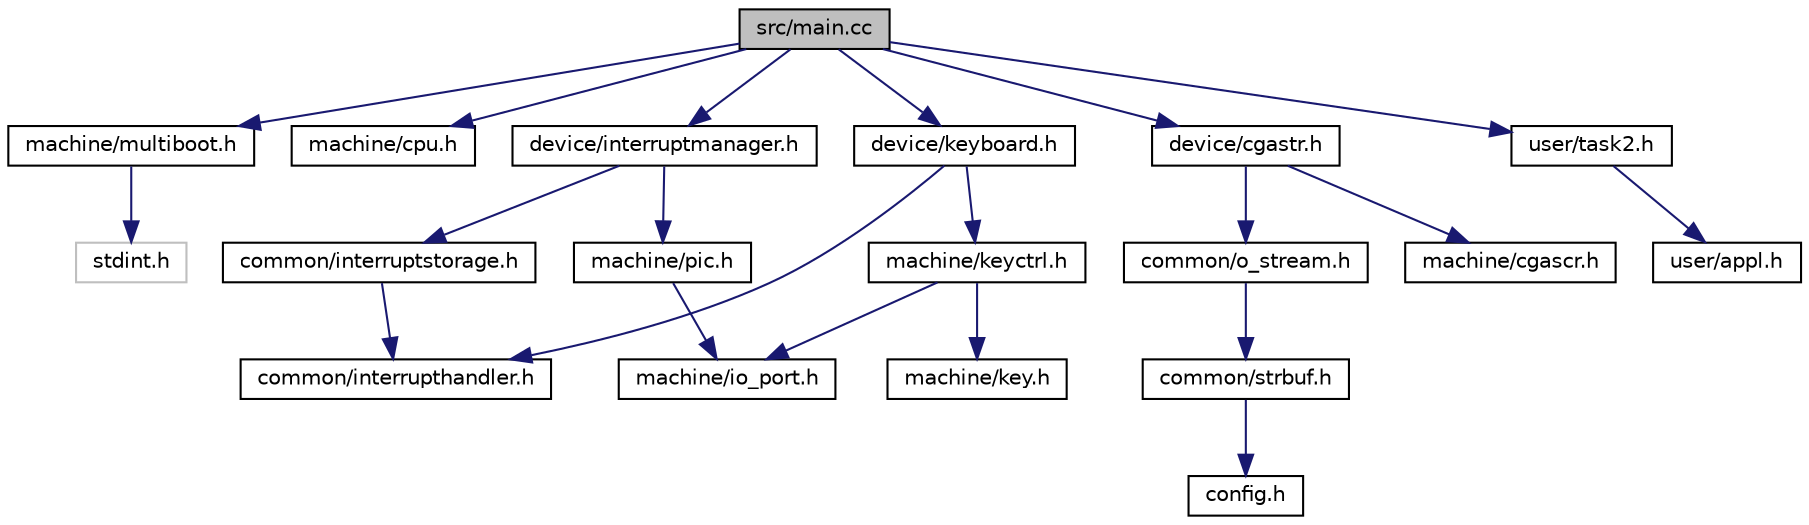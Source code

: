 digraph G
{
  bgcolor="transparent";
  edge [fontname="Helvetica",fontsize="10",labelfontname="Helvetica",labelfontsize="10"];
  node [fontname="Helvetica",fontsize="10",shape=record];
  Node1 [label="src/main.cc",height=0.2,width=0.4,color="black", fillcolor="grey75", style="filled" fontcolor="black"];
  Node1 -> Node2 [color="midnightblue",fontsize="10",style="solid",fontname="Helvetica"];
  Node2 [label="machine/multiboot.h",height=0.2,width=0.4,color="black",URL="$multiboot_8h.html"];
  Node2 -> Node3 [color="midnightblue",fontsize="10",style="solid",fontname="Helvetica"];
  Node3 [label="stdint.h",height=0.2,width=0.4,color="grey75"];
  Node1 -> Node4 [color="midnightblue",fontsize="10",style="solid",fontname="Helvetica"];
  Node4 [label="machine/cpu.h",height=0.2,width=0.4,color="black",URL="$machine_2cpu_8h.html"];
  Node1 -> Node5 [color="midnightblue",fontsize="10",style="solid",fontname="Helvetica"];
  Node5 [label="device/interruptmanager.h",height=0.2,width=0.4,color="black",URL="$interruptmanager_8h.html"];
  Node5 -> Node6 [color="midnightblue",fontsize="10",style="solid",fontname="Helvetica"];
  Node6 [label="common/interruptstorage.h",height=0.2,width=0.4,color="black",URL="$interruptstorage_8h.html"];
  Node6 -> Node7 [color="midnightblue",fontsize="10",style="solid",fontname="Helvetica"];
  Node7 [label="common/interrupthandler.h",height=0.2,width=0.4,color="black",URL="$interrupthandler_8h.html"];
  Node5 -> Node8 [color="midnightblue",fontsize="10",style="solid",fontname="Helvetica"];
  Node8 [label="machine/pic.h",height=0.2,width=0.4,color="black",URL="$pic_8h.html"];
  Node8 -> Node9 [color="midnightblue",fontsize="10",style="solid",fontname="Helvetica"];
  Node9 [label="machine/io_port.h",height=0.2,width=0.4,color="black",URL="$io__port_8h.html"];
  Node1 -> Node10 [color="midnightblue",fontsize="10",style="solid",fontname="Helvetica"];
  Node10 [label="device/keyboard.h",height=0.2,width=0.4,color="black",URL="$device_2keyboard_8h.html"];
  Node10 -> Node11 [color="midnightblue",fontsize="10",style="solid",fontname="Helvetica"];
  Node11 [label="machine/keyctrl.h",height=0.2,width=0.4,color="black",URL="$keyctrl_8h.html"];
  Node11 -> Node9 [color="midnightblue",fontsize="10",style="solid",fontname="Helvetica"];
  Node11 -> Node12 [color="midnightblue",fontsize="10",style="solid",fontname="Helvetica"];
  Node12 [label="machine/key.h",height=0.2,width=0.4,color="black",URL="$key_8h.html"];
  Node10 -> Node7 [color="midnightblue",fontsize="10",style="solid",fontname="Helvetica"];
  Node1 -> Node13 [color="midnightblue",fontsize="10",style="solid",fontname="Helvetica"];
  Node13 [label="device/cgastr.h",height=0.2,width=0.4,color="black",URL="$cgastr_8h.html"];
  Node13 -> Node14 [color="midnightblue",fontsize="10",style="solid",fontname="Helvetica"];
  Node14 [label="common/o_stream.h",height=0.2,width=0.4,color="black",URL="$o__stream_8h.html"];
  Node14 -> Node15 [color="midnightblue",fontsize="10",style="solid",fontname="Helvetica"];
  Node15 [label="common/strbuf.h",height=0.2,width=0.4,color="black",URL="$strbuf_8h.html"];
  Node15 -> Node16 [color="midnightblue",fontsize="10",style="solid",fontname="Helvetica"];
  Node16 [label="config.h",height=0.2,width=0.4,color="black",URL="$config_8h.html",tooltip="defines for different configurations of OOStuBS"];
  Node13 -> Node17 [color="midnightblue",fontsize="10",style="solid",fontname="Helvetica"];
  Node17 [label="machine/cgascr.h",height=0.2,width=0.4,color="black",URL="$cgascr_8h.html"];
  Node1 -> Node18 [color="midnightblue",fontsize="10",style="solid",fontname="Helvetica"];
  Node18 [label="user/task2.h",height=0.2,width=0.4,color="black",URL="$task2_8h.html"];
  Node18 -> Node19 [color="midnightblue",fontsize="10",style="solid",fontname="Helvetica"];
  Node19 [label="user/appl.h",height=0.2,width=0.4,color="black",URL="$appl_8h.html",tooltip="declaration of basic class for application of the tasks"];
}
